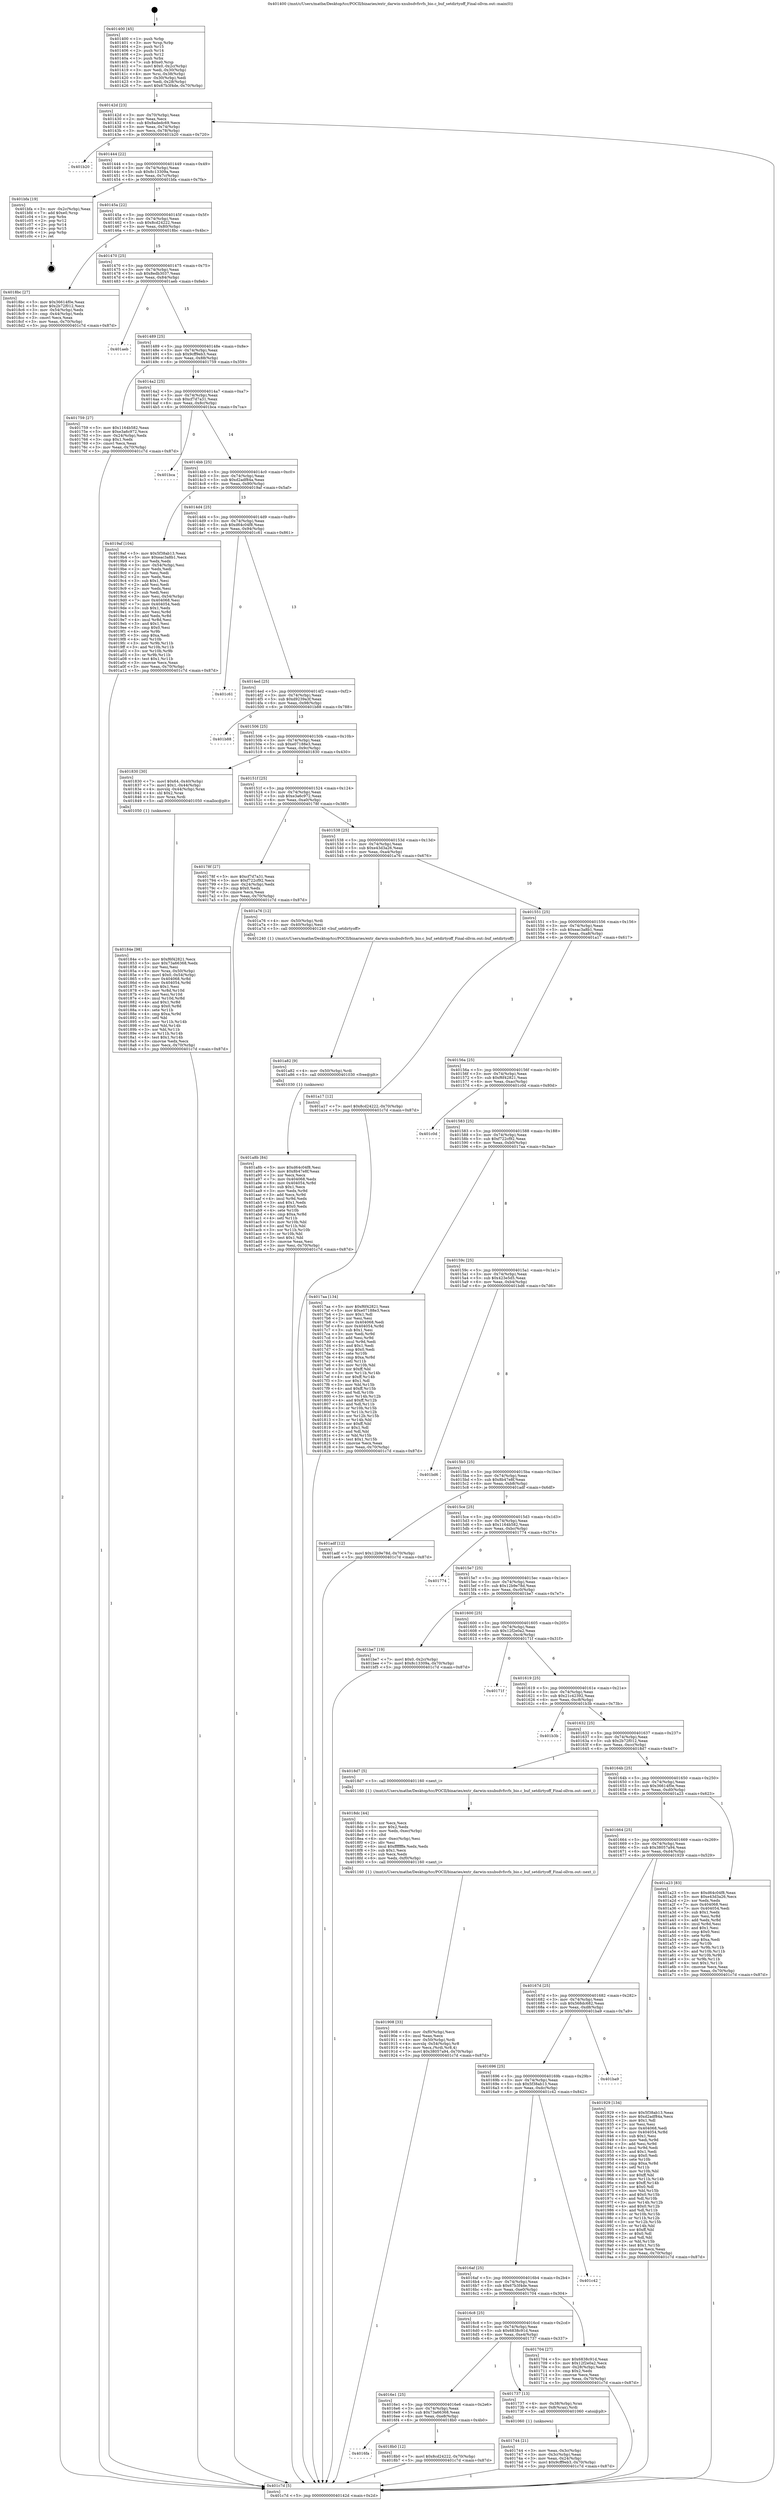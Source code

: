 digraph "0x401400" {
  label = "0x401400 (/mnt/c/Users/mathe/Desktop/tcc/POCII/binaries/extr_darwin-xnubsdvfsvfs_bio.c_buf_setdirtyoff_Final-ollvm.out::main(0))"
  labelloc = "t"
  node[shape=record]

  Entry [label="",width=0.3,height=0.3,shape=circle,fillcolor=black,style=filled]
  "0x40142d" [label="{
     0x40142d [23]\l
     | [instrs]\l
     &nbsp;&nbsp;0x40142d \<+3\>: mov -0x70(%rbp),%eax\l
     &nbsp;&nbsp;0x401430 \<+2\>: mov %eax,%ecx\l
     &nbsp;&nbsp;0x401432 \<+6\>: sub $0x8adedc69,%ecx\l
     &nbsp;&nbsp;0x401438 \<+3\>: mov %eax,-0x74(%rbp)\l
     &nbsp;&nbsp;0x40143b \<+3\>: mov %ecx,-0x78(%rbp)\l
     &nbsp;&nbsp;0x40143e \<+6\>: je 0000000000401b20 \<main+0x720\>\l
  }"]
  "0x401b20" [label="{
     0x401b20\l
  }", style=dashed]
  "0x401444" [label="{
     0x401444 [22]\l
     | [instrs]\l
     &nbsp;&nbsp;0x401444 \<+5\>: jmp 0000000000401449 \<main+0x49\>\l
     &nbsp;&nbsp;0x401449 \<+3\>: mov -0x74(%rbp),%eax\l
     &nbsp;&nbsp;0x40144c \<+5\>: sub $0x8c13309a,%eax\l
     &nbsp;&nbsp;0x401451 \<+3\>: mov %eax,-0x7c(%rbp)\l
     &nbsp;&nbsp;0x401454 \<+6\>: je 0000000000401bfa \<main+0x7fa\>\l
  }"]
  Exit [label="",width=0.3,height=0.3,shape=circle,fillcolor=black,style=filled,peripheries=2]
  "0x401bfa" [label="{
     0x401bfa [19]\l
     | [instrs]\l
     &nbsp;&nbsp;0x401bfa \<+3\>: mov -0x2c(%rbp),%eax\l
     &nbsp;&nbsp;0x401bfd \<+7\>: add $0xe0,%rsp\l
     &nbsp;&nbsp;0x401c04 \<+1\>: pop %rbx\l
     &nbsp;&nbsp;0x401c05 \<+2\>: pop %r12\l
     &nbsp;&nbsp;0x401c07 \<+2\>: pop %r14\l
     &nbsp;&nbsp;0x401c09 \<+2\>: pop %r15\l
     &nbsp;&nbsp;0x401c0b \<+1\>: pop %rbp\l
     &nbsp;&nbsp;0x401c0c \<+1\>: ret\l
  }"]
  "0x40145a" [label="{
     0x40145a [22]\l
     | [instrs]\l
     &nbsp;&nbsp;0x40145a \<+5\>: jmp 000000000040145f \<main+0x5f\>\l
     &nbsp;&nbsp;0x40145f \<+3\>: mov -0x74(%rbp),%eax\l
     &nbsp;&nbsp;0x401462 \<+5\>: sub $0x8cd24222,%eax\l
     &nbsp;&nbsp;0x401467 \<+3\>: mov %eax,-0x80(%rbp)\l
     &nbsp;&nbsp;0x40146a \<+6\>: je 00000000004018bc \<main+0x4bc\>\l
  }"]
  "0x401a8b" [label="{
     0x401a8b [84]\l
     | [instrs]\l
     &nbsp;&nbsp;0x401a8b \<+5\>: mov $0xd64c04f8,%esi\l
     &nbsp;&nbsp;0x401a90 \<+5\>: mov $0x8b47e8f,%eax\l
     &nbsp;&nbsp;0x401a95 \<+2\>: xor %ecx,%ecx\l
     &nbsp;&nbsp;0x401a97 \<+7\>: mov 0x404068,%edx\l
     &nbsp;&nbsp;0x401a9e \<+8\>: mov 0x404054,%r8d\l
     &nbsp;&nbsp;0x401aa6 \<+3\>: sub $0x1,%ecx\l
     &nbsp;&nbsp;0x401aa9 \<+3\>: mov %edx,%r9d\l
     &nbsp;&nbsp;0x401aac \<+3\>: add %ecx,%r9d\l
     &nbsp;&nbsp;0x401aaf \<+4\>: imul %r9d,%edx\l
     &nbsp;&nbsp;0x401ab3 \<+3\>: and $0x1,%edx\l
     &nbsp;&nbsp;0x401ab6 \<+3\>: cmp $0x0,%edx\l
     &nbsp;&nbsp;0x401ab9 \<+4\>: sete %r10b\l
     &nbsp;&nbsp;0x401abd \<+4\>: cmp $0xa,%r8d\l
     &nbsp;&nbsp;0x401ac1 \<+4\>: setl %r11b\l
     &nbsp;&nbsp;0x401ac5 \<+3\>: mov %r10b,%bl\l
     &nbsp;&nbsp;0x401ac8 \<+3\>: and %r11b,%bl\l
     &nbsp;&nbsp;0x401acb \<+3\>: xor %r11b,%r10b\l
     &nbsp;&nbsp;0x401ace \<+3\>: or %r10b,%bl\l
     &nbsp;&nbsp;0x401ad1 \<+3\>: test $0x1,%bl\l
     &nbsp;&nbsp;0x401ad4 \<+3\>: cmovne %eax,%esi\l
     &nbsp;&nbsp;0x401ad7 \<+3\>: mov %esi,-0x70(%rbp)\l
     &nbsp;&nbsp;0x401ada \<+5\>: jmp 0000000000401c7d \<main+0x87d\>\l
  }"]
  "0x4018bc" [label="{
     0x4018bc [27]\l
     | [instrs]\l
     &nbsp;&nbsp;0x4018bc \<+5\>: mov $0x36614f0e,%eax\l
     &nbsp;&nbsp;0x4018c1 \<+5\>: mov $0x2b72f012,%ecx\l
     &nbsp;&nbsp;0x4018c6 \<+3\>: mov -0x54(%rbp),%edx\l
     &nbsp;&nbsp;0x4018c9 \<+3\>: cmp -0x44(%rbp),%edx\l
     &nbsp;&nbsp;0x4018cc \<+3\>: cmovl %ecx,%eax\l
     &nbsp;&nbsp;0x4018cf \<+3\>: mov %eax,-0x70(%rbp)\l
     &nbsp;&nbsp;0x4018d2 \<+5\>: jmp 0000000000401c7d \<main+0x87d\>\l
  }"]
  "0x401470" [label="{
     0x401470 [25]\l
     | [instrs]\l
     &nbsp;&nbsp;0x401470 \<+5\>: jmp 0000000000401475 \<main+0x75\>\l
     &nbsp;&nbsp;0x401475 \<+3\>: mov -0x74(%rbp),%eax\l
     &nbsp;&nbsp;0x401478 \<+5\>: sub $0x8edb3037,%eax\l
     &nbsp;&nbsp;0x40147d \<+6\>: mov %eax,-0x84(%rbp)\l
     &nbsp;&nbsp;0x401483 \<+6\>: je 0000000000401aeb \<main+0x6eb\>\l
  }"]
  "0x401a82" [label="{
     0x401a82 [9]\l
     | [instrs]\l
     &nbsp;&nbsp;0x401a82 \<+4\>: mov -0x50(%rbp),%rdi\l
     &nbsp;&nbsp;0x401a86 \<+5\>: call 0000000000401030 \<free@plt\>\l
     | [calls]\l
     &nbsp;&nbsp;0x401030 \{1\} (unknown)\l
  }"]
  "0x401aeb" [label="{
     0x401aeb\l
  }", style=dashed]
  "0x401489" [label="{
     0x401489 [25]\l
     | [instrs]\l
     &nbsp;&nbsp;0x401489 \<+5\>: jmp 000000000040148e \<main+0x8e\>\l
     &nbsp;&nbsp;0x40148e \<+3\>: mov -0x74(%rbp),%eax\l
     &nbsp;&nbsp;0x401491 \<+5\>: sub $0x9cff9eb3,%eax\l
     &nbsp;&nbsp;0x401496 \<+6\>: mov %eax,-0x88(%rbp)\l
     &nbsp;&nbsp;0x40149c \<+6\>: je 0000000000401759 \<main+0x359\>\l
  }"]
  "0x401908" [label="{
     0x401908 [33]\l
     | [instrs]\l
     &nbsp;&nbsp;0x401908 \<+6\>: mov -0xf0(%rbp),%ecx\l
     &nbsp;&nbsp;0x40190e \<+3\>: imul %eax,%ecx\l
     &nbsp;&nbsp;0x401911 \<+4\>: mov -0x50(%rbp),%rdi\l
     &nbsp;&nbsp;0x401915 \<+4\>: movslq -0x54(%rbp),%r8\l
     &nbsp;&nbsp;0x401919 \<+4\>: mov %ecx,(%rdi,%r8,4)\l
     &nbsp;&nbsp;0x40191d \<+7\>: movl $0x38057a94,-0x70(%rbp)\l
     &nbsp;&nbsp;0x401924 \<+5\>: jmp 0000000000401c7d \<main+0x87d\>\l
  }"]
  "0x401759" [label="{
     0x401759 [27]\l
     | [instrs]\l
     &nbsp;&nbsp;0x401759 \<+5\>: mov $0x1164b582,%eax\l
     &nbsp;&nbsp;0x40175e \<+5\>: mov $0xe3a6c972,%ecx\l
     &nbsp;&nbsp;0x401763 \<+3\>: mov -0x24(%rbp),%edx\l
     &nbsp;&nbsp;0x401766 \<+3\>: cmp $0x1,%edx\l
     &nbsp;&nbsp;0x401769 \<+3\>: cmovl %ecx,%eax\l
     &nbsp;&nbsp;0x40176c \<+3\>: mov %eax,-0x70(%rbp)\l
     &nbsp;&nbsp;0x40176f \<+5\>: jmp 0000000000401c7d \<main+0x87d\>\l
  }"]
  "0x4014a2" [label="{
     0x4014a2 [25]\l
     | [instrs]\l
     &nbsp;&nbsp;0x4014a2 \<+5\>: jmp 00000000004014a7 \<main+0xa7\>\l
     &nbsp;&nbsp;0x4014a7 \<+3\>: mov -0x74(%rbp),%eax\l
     &nbsp;&nbsp;0x4014aa \<+5\>: sub $0xcf7d7a31,%eax\l
     &nbsp;&nbsp;0x4014af \<+6\>: mov %eax,-0x8c(%rbp)\l
     &nbsp;&nbsp;0x4014b5 \<+6\>: je 0000000000401bca \<main+0x7ca\>\l
  }"]
  "0x4018dc" [label="{
     0x4018dc [44]\l
     | [instrs]\l
     &nbsp;&nbsp;0x4018dc \<+2\>: xor %ecx,%ecx\l
     &nbsp;&nbsp;0x4018de \<+5\>: mov $0x2,%edx\l
     &nbsp;&nbsp;0x4018e3 \<+6\>: mov %edx,-0xec(%rbp)\l
     &nbsp;&nbsp;0x4018e9 \<+1\>: cltd\l
     &nbsp;&nbsp;0x4018ea \<+6\>: mov -0xec(%rbp),%esi\l
     &nbsp;&nbsp;0x4018f0 \<+2\>: idiv %esi\l
     &nbsp;&nbsp;0x4018f2 \<+6\>: imul $0xfffffffe,%edx,%edx\l
     &nbsp;&nbsp;0x4018f8 \<+3\>: sub $0x1,%ecx\l
     &nbsp;&nbsp;0x4018fb \<+2\>: sub %ecx,%edx\l
     &nbsp;&nbsp;0x4018fd \<+6\>: mov %edx,-0xf0(%rbp)\l
     &nbsp;&nbsp;0x401903 \<+5\>: call 0000000000401160 \<next_i\>\l
     | [calls]\l
     &nbsp;&nbsp;0x401160 \{1\} (/mnt/c/Users/mathe/Desktop/tcc/POCII/binaries/extr_darwin-xnubsdvfsvfs_bio.c_buf_setdirtyoff_Final-ollvm.out::next_i)\l
  }"]
  "0x401bca" [label="{
     0x401bca\l
  }", style=dashed]
  "0x4014bb" [label="{
     0x4014bb [25]\l
     | [instrs]\l
     &nbsp;&nbsp;0x4014bb \<+5\>: jmp 00000000004014c0 \<main+0xc0\>\l
     &nbsp;&nbsp;0x4014c0 \<+3\>: mov -0x74(%rbp),%eax\l
     &nbsp;&nbsp;0x4014c3 \<+5\>: sub $0xd2adf84a,%eax\l
     &nbsp;&nbsp;0x4014c8 \<+6\>: mov %eax,-0x90(%rbp)\l
     &nbsp;&nbsp;0x4014ce \<+6\>: je 00000000004019af \<main+0x5af\>\l
  }"]
  "0x4016fa" [label="{
     0x4016fa\l
  }", style=dashed]
  "0x4019af" [label="{
     0x4019af [104]\l
     | [instrs]\l
     &nbsp;&nbsp;0x4019af \<+5\>: mov $0x5f38ab13,%eax\l
     &nbsp;&nbsp;0x4019b4 \<+5\>: mov $0xeac3a8b1,%ecx\l
     &nbsp;&nbsp;0x4019b9 \<+2\>: xor %edx,%edx\l
     &nbsp;&nbsp;0x4019bb \<+3\>: mov -0x54(%rbp),%esi\l
     &nbsp;&nbsp;0x4019be \<+2\>: mov %edx,%edi\l
     &nbsp;&nbsp;0x4019c0 \<+2\>: sub %esi,%edi\l
     &nbsp;&nbsp;0x4019c2 \<+2\>: mov %edx,%esi\l
     &nbsp;&nbsp;0x4019c4 \<+3\>: sub $0x1,%esi\l
     &nbsp;&nbsp;0x4019c7 \<+2\>: add %esi,%edi\l
     &nbsp;&nbsp;0x4019c9 \<+2\>: mov %edx,%esi\l
     &nbsp;&nbsp;0x4019cb \<+2\>: sub %edi,%esi\l
     &nbsp;&nbsp;0x4019cd \<+3\>: mov %esi,-0x54(%rbp)\l
     &nbsp;&nbsp;0x4019d0 \<+7\>: mov 0x404068,%esi\l
     &nbsp;&nbsp;0x4019d7 \<+7\>: mov 0x404054,%edi\l
     &nbsp;&nbsp;0x4019de \<+3\>: sub $0x1,%edx\l
     &nbsp;&nbsp;0x4019e1 \<+3\>: mov %esi,%r8d\l
     &nbsp;&nbsp;0x4019e4 \<+3\>: add %edx,%r8d\l
     &nbsp;&nbsp;0x4019e7 \<+4\>: imul %r8d,%esi\l
     &nbsp;&nbsp;0x4019eb \<+3\>: and $0x1,%esi\l
     &nbsp;&nbsp;0x4019ee \<+3\>: cmp $0x0,%esi\l
     &nbsp;&nbsp;0x4019f1 \<+4\>: sete %r9b\l
     &nbsp;&nbsp;0x4019f5 \<+3\>: cmp $0xa,%edi\l
     &nbsp;&nbsp;0x4019f8 \<+4\>: setl %r10b\l
     &nbsp;&nbsp;0x4019fc \<+3\>: mov %r9b,%r11b\l
     &nbsp;&nbsp;0x4019ff \<+3\>: and %r10b,%r11b\l
     &nbsp;&nbsp;0x401a02 \<+3\>: xor %r10b,%r9b\l
     &nbsp;&nbsp;0x401a05 \<+3\>: or %r9b,%r11b\l
     &nbsp;&nbsp;0x401a08 \<+4\>: test $0x1,%r11b\l
     &nbsp;&nbsp;0x401a0c \<+3\>: cmovne %ecx,%eax\l
     &nbsp;&nbsp;0x401a0f \<+3\>: mov %eax,-0x70(%rbp)\l
     &nbsp;&nbsp;0x401a12 \<+5\>: jmp 0000000000401c7d \<main+0x87d\>\l
  }"]
  "0x4014d4" [label="{
     0x4014d4 [25]\l
     | [instrs]\l
     &nbsp;&nbsp;0x4014d4 \<+5\>: jmp 00000000004014d9 \<main+0xd9\>\l
     &nbsp;&nbsp;0x4014d9 \<+3\>: mov -0x74(%rbp),%eax\l
     &nbsp;&nbsp;0x4014dc \<+5\>: sub $0xd64c04f8,%eax\l
     &nbsp;&nbsp;0x4014e1 \<+6\>: mov %eax,-0x94(%rbp)\l
     &nbsp;&nbsp;0x4014e7 \<+6\>: je 0000000000401c61 \<main+0x861\>\l
  }"]
  "0x4018b0" [label="{
     0x4018b0 [12]\l
     | [instrs]\l
     &nbsp;&nbsp;0x4018b0 \<+7\>: movl $0x8cd24222,-0x70(%rbp)\l
     &nbsp;&nbsp;0x4018b7 \<+5\>: jmp 0000000000401c7d \<main+0x87d\>\l
  }"]
  "0x401c61" [label="{
     0x401c61\l
  }", style=dashed]
  "0x4014ed" [label="{
     0x4014ed [25]\l
     | [instrs]\l
     &nbsp;&nbsp;0x4014ed \<+5\>: jmp 00000000004014f2 \<main+0xf2\>\l
     &nbsp;&nbsp;0x4014f2 \<+3\>: mov -0x74(%rbp),%eax\l
     &nbsp;&nbsp;0x4014f5 \<+5\>: sub $0xd9239a3f,%eax\l
     &nbsp;&nbsp;0x4014fa \<+6\>: mov %eax,-0x98(%rbp)\l
     &nbsp;&nbsp;0x401500 \<+6\>: je 0000000000401b88 \<main+0x788\>\l
  }"]
  "0x40184e" [label="{
     0x40184e [98]\l
     | [instrs]\l
     &nbsp;&nbsp;0x40184e \<+5\>: mov $0xf6f42821,%ecx\l
     &nbsp;&nbsp;0x401853 \<+5\>: mov $0x73a66368,%edx\l
     &nbsp;&nbsp;0x401858 \<+2\>: xor %esi,%esi\l
     &nbsp;&nbsp;0x40185a \<+4\>: mov %rax,-0x50(%rbp)\l
     &nbsp;&nbsp;0x40185e \<+7\>: movl $0x0,-0x54(%rbp)\l
     &nbsp;&nbsp;0x401865 \<+8\>: mov 0x404068,%r8d\l
     &nbsp;&nbsp;0x40186d \<+8\>: mov 0x404054,%r9d\l
     &nbsp;&nbsp;0x401875 \<+3\>: sub $0x1,%esi\l
     &nbsp;&nbsp;0x401878 \<+3\>: mov %r8d,%r10d\l
     &nbsp;&nbsp;0x40187b \<+3\>: add %esi,%r10d\l
     &nbsp;&nbsp;0x40187e \<+4\>: imul %r10d,%r8d\l
     &nbsp;&nbsp;0x401882 \<+4\>: and $0x1,%r8d\l
     &nbsp;&nbsp;0x401886 \<+4\>: cmp $0x0,%r8d\l
     &nbsp;&nbsp;0x40188a \<+4\>: sete %r11b\l
     &nbsp;&nbsp;0x40188e \<+4\>: cmp $0xa,%r9d\l
     &nbsp;&nbsp;0x401892 \<+3\>: setl %bl\l
     &nbsp;&nbsp;0x401895 \<+3\>: mov %r11b,%r14b\l
     &nbsp;&nbsp;0x401898 \<+3\>: and %bl,%r14b\l
     &nbsp;&nbsp;0x40189b \<+3\>: xor %bl,%r11b\l
     &nbsp;&nbsp;0x40189e \<+3\>: or %r11b,%r14b\l
     &nbsp;&nbsp;0x4018a1 \<+4\>: test $0x1,%r14b\l
     &nbsp;&nbsp;0x4018a5 \<+3\>: cmovne %edx,%ecx\l
     &nbsp;&nbsp;0x4018a8 \<+3\>: mov %ecx,-0x70(%rbp)\l
     &nbsp;&nbsp;0x4018ab \<+5\>: jmp 0000000000401c7d \<main+0x87d\>\l
  }"]
  "0x401b88" [label="{
     0x401b88\l
  }", style=dashed]
  "0x401506" [label="{
     0x401506 [25]\l
     | [instrs]\l
     &nbsp;&nbsp;0x401506 \<+5\>: jmp 000000000040150b \<main+0x10b\>\l
     &nbsp;&nbsp;0x40150b \<+3\>: mov -0x74(%rbp),%eax\l
     &nbsp;&nbsp;0x40150e \<+5\>: sub $0xe07188e3,%eax\l
     &nbsp;&nbsp;0x401513 \<+6\>: mov %eax,-0x9c(%rbp)\l
     &nbsp;&nbsp;0x401519 \<+6\>: je 0000000000401830 \<main+0x430\>\l
  }"]
  "0x401744" [label="{
     0x401744 [21]\l
     | [instrs]\l
     &nbsp;&nbsp;0x401744 \<+3\>: mov %eax,-0x3c(%rbp)\l
     &nbsp;&nbsp;0x401747 \<+3\>: mov -0x3c(%rbp),%eax\l
     &nbsp;&nbsp;0x40174a \<+3\>: mov %eax,-0x24(%rbp)\l
     &nbsp;&nbsp;0x40174d \<+7\>: movl $0x9cff9eb3,-0x70(%rbp)\l
     &nbsp;&nbsp;0x401754 \<+5\>: jmp 0000000000401c7d \<main+0x87d\>\l
  }"]
  "0x401830" [label="{
     0x401830 [30]\l
     | [instrs]\l
     &nbsp;&nbsp;0x401830 \<+7\>: movl $0x64,-0x40(%rbp)\l
     &nbsp;&nbsp;0x401837 \<+7\>: movl $0x1,-0x44(%rbp)\l
     &nbsp;&nbsp;0x40183e \<+4\>: movslq -0x44(%rbp),%rax\l
     &nbsp;&nbsp;0x401842 \<+4\>: shl $0x2,%rax\l
     &nbsp;&nbsp;0x401846 \<+3\>: mov %rax,%rdi\l
     &nbsp;&nbsp;0x401849 \<+5\>: call 0000000000401050 \<malloc@plt\>\l
     | [calls]\l
     &nbsp;&nbsp;0x401050 \{1\} (unknown)\l
  }"]
  "0x40151f" [label="{
     0x40151f [25]\l
     | [instrs]\l
     &nbsp;&nbsp;0x40151f \<+5\>: jmp 0000000000401524 \<main+0x124\>\l
     &nbsp;&nbsp;0x401524 \<+3\>: mov -0x74(%rbp),%eax\l
     &nbsp;&nbsp;0x401527 \<+5\>: sub $0xe3a6c972,%eax\l
     &nbsp;&nbsp;0x40152c \<+6\>: mov %eax,-0xa0(%rbp)\l
     &nbsp;&nbsp;0x401532 \<+6\>: je 000000000040178f \<main+0x38f\>\l
  }"]
  "0x4016e1" [label="{
     0x4016e1 [25]\l
     | [instrs]\l
     &nbsp;&nbsp;0x4016e1 \<+5\>: jmp 00000000004016e6 \<main+0x2e6\>\l
     &nbsp;&nbsp;0x4016e6 \<+3\>: mov -0x74(%rbp),%eax\l
     &nbsp;&nbsp;0x4016e9 \<+5\>: sub $0x73a66368,%eax\l
     &nbsp;&nbsp;0x4016ee \<+6\>: mov %eax,-0xe8(%rbp)\l
     &nbsp;&nbsp;0x4016f4 \<+6\>: je 00000000004018b0 \<main+0x4b0\>\l
  }"]
  "0x40178f" [label="{
     0x40178f [27]\l
     | [instrs]\l
     &nbsp;&nbsp;0x40178f \<+5\>: mov $0xcf7d7a31,%eax\l
     &nbsp;&nbsp;0x401794 \<+5\>: mov $0xf722cf92,%ecx\l
     &nbsp;&nbsp;0x401799 \<+3\>: mov -0x24(%rbp),%edx\l
     &nbsp;&nbsp;0x40179c \<+3\>: cmp $0x0,%edx\l
     &nbsp;&nbsp;0x40179f \<+3\>: cmove %ecx,%eax\l
     &nbsp;&nbsp;0x4017a2 \<+3\>: mov %eax,-0x70(%rbp)\l
     &nbsp;&nbsp;0x4017a5 \<+5\>: jmp 0000000000401c7d \<main+0x87d\>\l
  }"]
  "0x401538" [label="{
     0x401538 [25]\l
     | [instrs]\l
     &nbsp;&nbsp;0x401538 \<+5\>: jmp 000000000040153d \<main+0x13d\>\l
     &nbsp;&nbsp;0x40153d \<+3\>: mov -0x74(%rbp),%eax\l
     &nbsp;&nbsp;0x401540 \<+5\>: sub $0xe43d3a26,%eax\l
     &nbsp;&nbsp;0x401545 \<+6\>: mov %eax,-0xa4(%rbp)\l
     &nbsp;&nbsp;0x40154b \<+6\>: je 0000000000401a76 \<main+0x676\>\l
  }"]
  "0x401737" [label="{
     0x401737 [13]\l
     | [instrs]\l
     &nbsp;&nbsp;0x401737 \<+4\>: mov -0x38(%rbp),%rax\l
     &nbsp;&nbsp;0x40173b \<+4\>: mov 0x8(%rax),%rdi\l
     &nbsp;&nbsp;0x40173f \<+5\>: call 0000000000401060 \<atoi@plt\>\l
     | [calls]\l
     &nbsp;&nbsp;0x401060 \{1\} (unknown)\l
  }"]
  "0x401a76" [label="{
     0x401a76 [12]\l
     | [instrs]\l
     &nbsp;&nbsp;0x401a76 \<+4\>: mov -0x50(%rbp),%rdi\l
     &nbsp;&nbsp;0x401a7a \<+3\>: mov -0x40(%rbp),%esi\l
     &nbsp;&nbsp;0x401a7d \<+5\>: call 0000000000401240 \<buf_setdirtyoff\>\l
     | [calls]\l
     &nbsp;&nbsp;0x401240 \{1\} (/mnt/c/Users/mathe/Desktop/tcc/POCII/binaries/extr_darwin-xnubsdvfsvfs_bio.c_buf_setdirtyoff_Final-ollvm.out::buf_setdirtyoff)\l
  }"]
  "0x401551" [label="{
     0x401551 [25]\l
     | [instrs]\l
     &nbsp;&nbsp;0x401551 \<+5\>: jmp 0000000000401556 \<main+0x156\>\l
     &nbsp;&nbsp;0x401556 \<+3\>: mov -0x74(%rbp),%eax\l
     &nbsp;&nbsp;0x401559 \<+5\>: sub $0xeac3a8b1,%eax\l
     &nbsp;&nbsp;0x40155e \<+6\>: mov %eax,-0xa8(%rbp)\l
     &nbsp;&nbsp;0x401564 \<+6\>: je 0000000000401a17 \<main+0x617\>\l
  }"]
  "0x401400" [label="{
     0x401400 [45]\l
     | [instrs]\l
     &nbsp;&nbsp;0x401400 \<+1\>: push %rbp\l
     &nbsp;&nbsp;0x401401 \<+3\>: mov %rsp,%rbp\l
     &nbsp;&nbsp;0x401404 \<+2\>: push %r15\l
     &nbsp;&nbsp;0x401406 \<+2\>: push %r14\l
     &nbsp;&nbsp;0x401408 \<+2\>: push %r12\l
     &nbsp;&nbsp;0x40140a \<+1\>: push %rbx\l
     &nbsp;&nbsp;0x40140b \<+7\>: sub $0xe0,%rsp\l
     &nbsp;&nbsp;0x401412 \<+7\>: movl $0x0,-0x2c(%rbp)\l
     &nbsp;&nbsp;0x401419 \<+3\>: mov %edi,-0x30(%rbp)\l
     &nbsp;&nbsp;0x40141c \<+4\>: mov %rsi,-0x38(%rbp)\l
     &nbsp;&nbsp;0x401420 \<+3\>: mov -0x30(%rbp),%edi\l
     &nbsp;&nbsp;0x401423 \<+3\>: mov %edi,-0x28(%rbp)\l
     &nbsp;&nbsp;0x401426 \<+7\>: movl $0x67b3f4de,-0x70(%rbp)\l
  }"]
  "0x401a17" [label="{
     0x401a17 [12]\l
     | [instrs]\l
     &nbsp;&nbsp;0x401a17 \<+7\>: movl $0x8cd24222,-0x70(%rbp)\l
     &nbsp;&nbsp;0x401a1e \<+5\>: jmp 0000000000401c7d \<main+0x87d\>\l
  }"]
  "0x40156a" [label="{
     0x40156a [25]\l
     | [instrs]\l
     &nbsp;&nbsp;0x40156a \<+5\>: jmp 000000000040156f \<main+0x16f\>\l
     &nbsp;&nbsp;0x40156f \<+3\>: mov -0x74(%rbp),%eax\l
     &nbsp;&nbsp;0x401572 \<+5\>: sub $0xf6f42821,%eax\l
     &nbsp;&nbsp;0x401577 \<+6\>: mov %eax,-0xac(%rbp)\l
     &nbsp;&nbsp;0x40157d \<+6\>: je 0000000000401c0d \<main+0x80d\>\l
  }"]
  "0x401c7d" [label="{
     0x401c7d [5]\l
     | [instrs]\l
     &nbsp;&nbsp;0x401c7d \<+5\>: jmp 000000000040142d \<main+0x2d\>\l
  }"]
  "0x401c0d" [label="{
     0x401c0d\l
  }", style=dashed]
  "0x401583" [label="{
     0x401583 [25]\l
     | [instrs]\l
     &nbsp;&nbsp;0x401583 \<+5\>: jmp 0000000000401588 \<main+0x188\>\l
     &nbsp;&nbsp;0x401588 \<+3\>: mov -0x74(%rbp),%eax\l
     &nbsp;&nbsp;0x40158b \<+5\>: sub $0xf722cf92,%eax\l
     &nbsp;&nbsp;0x401590 \<+6\>: mov %eax,-0xb0(%rbp)\l
     &nbsp;&nbsp;0x401596 \<+6\>: je 00000000004017aa \<main+0x3aa\>\l
  }"]
  "0x4016c8" [label="{
     0x4016c8 [25]\l
     | [instrs]\l
     &nbsp;&nbsp;0x4016c8 \<+5\>: jmp 00000000004016cd \<main+0x2cd\>\l
     &nbsp;&nbsp;0x4016cd \<+3\>: mov -0x74(%rbp),%eax\l
     &nbsp;&nbsp;0x4016d0 \<+5\>: sub $0x6838c91d,%eax\l
     &nbsp;&nbsp;0x4016d5 \<+6\>: mov %eax,-0xe4(%rbp)\l
     &nbsp;&nbsp;0x4016db \<+6\>: je 0000000000401737 \<main+0x337\>\l
  }"]
  "0x4017aa" [label="{
     0x4017aa [134]\l
     | [instrs]\l
     &nbsp;&nbsp;0x4017aa \<+5\>: mov $0xf6f42821,%eax\l
     &nbsp;&nbsp;0x4017af \<+5\>: mov $0xe07188e3,%ecx\l
     &nbsp;&nbsp;0x4017b4 \<+2\>: mov $0x1,%dl\l
     &nbsp;&nbsp;0x4017b6 \<+2\>: xor %esi,%esi\l
     &nbsp;&nbsp;0x4017b8 \<+7\>: mov 0x404068,%edi\l
     &nbsp;&nbsp;0x4017bf \<+8\>: mov 0x404054,%r8d\l
     &nbsp;&nbsp;0x4017c7 \<+3\>: sub $0x1,%esi\l
     &nbsp;&nbsp;0x4017ca \<+3\>: mov %edi,%r9d\l
     &nbsp;&nbsp;0x4017cd \<+3\>: add %esi,%r9d\l
     &nbsp;&nbsp;0x4017d0 \<+4\>: imul %r9d,%edi\l
     &nbsp;&nbsp;0x4017d4 \<+3\>: and $0x1,%edi\l
     &nbsp;&nbsp;0x4017d7 \<+3\>: cmp $0x0,%edi\l
     &nbsp;&nbsp;0x4017da \<+4\>: sete %r10b\l
     &nbsp;&nbsp;0x4017de \<+4\>: cmp $0xa,%r8d\l
     &nbsp;&nbsp;0x4017e2 \<+4\>: setl %r11b\l
     &nbsp;&nbsp;0x4017e6 \<+3\>: mov %r10b,%bl\l
     &nbsp;&nbsp;0x4017e9 \<+3\>: xor $0xff,%bl\l
     &nbsp;&nbsp;0x4017ec \<+3\>: mov %r11b,%r14b\l
     &nbsp;&nbsp;0x4017ef \<+4\>: xor $0xff,%r14b\l
     &nbsp;&nbsp;0x4017f3 \<+3\>: xor $0x1,%dl\l
     &nbsp;&nbsp;0x4017f6 \<+3\>: mov %bl,%r15b\l
     &nbsp;&nbsp;0x4017f9 \<+4\>: and $0xff,%r15b\l
     &nbsp;&nbsp;0x4017fd \<+3\>: and %dl,%r10b\l
     &nbsp;&nbsp;0x401800 \<+3\>: mov %r14b,%r12b\l
     &nbsp;&nbsp;0x401803 \<+4\>: and $0xff,%r12b\l
     &nbsp;&nbsp;0x401807 \<+3\>: and %dl,%r11b\l
     &nbsp;&nbsp;0x40180a \<+3\>: or %r10b,%r15b\l
     &nbsp;&nbsp;0x40180d \<+3\>: or %r11b,%r12b\l
     &nbsp;&nbsp;0x401810 \<+3\>: xor %r12b,%r15b\l
     &nbsp;&nbsp;0x401813 \<+3\>: or %r14b,%bl\l
     &nbsp;&nbsp;0x401816 \<+3\>: xor $0xff,%bl\l
     &nbsp;&nbsp;0x401819 \<+3\>: or $0x1,%dl\l
     &nbsp;&nbsp;0x40181c \<+2\>: and %dl,%bl\l
     &nbsp;&nbsp;0x40181e \<+3\>: or %bl,%r15b\l
     &nbsp;&nbsp;0x401821 \<+4\>: test $0x1,%r15b\l
     &nbsp;&nbsp;0x401825 \<+3\>: cmovne %ecx,%eax\l
     &nbsp;&nbsp;0x401828 \<+3\>: mov %eax,-0x70(%rbp)\l
     &nbsp;&nbsp;0x40182b \<+5\>: jmp 0000000000401c7d \<main+0x87d\>\l
  }"]
  "0x40159c" [label="{
     0x40159c [25]\l
     | [instrs]\l
     &nbsp;&nbsp;0x40159c \<+5\>: jmp 00000000004015a1 \<main+0x1a1\>\l
     &nbsp;&nbsp;0x4015a1 \<+3\>: mov -0x74(%rbp),%eax\l
     &nbsp;&nbsp;0x4015a4 \<+5\>: sub $0x423e5d5,%eax\l
     &nbsp;&nbsp;0x4015a9 \<+6\>: mov %eax,-0xb4(%rbp)\l
     &nbsp;&nbsp;0x4015af \<+6\>: je 0000000000401bd6 \<main+0x7d6\>\l
  }"]
  "0x401704" [label="{
     0x401704 [27]\l
     | [instrs]\l
     &nbsp;&nbsp;0x401704 \<+5\>: mov $0x6838c91d,%eax\l
     &nbsp;&nbsp;0x401709 \<+5\>: mov $0x12f2e0a2,%ecx\l
     &nbsp;&nbsp;0x40170e \<+3\>: mov -0x28(%rbp),%edx\l
     &nbsp;&nbsp;0x401711 \<+3\>: cmp $0x2,%edx\l
     &nbsp;&nbsp;0x401714 \<+3\>: cmovne %ecx,%eax\l
     &nbsp;&nbsp;0x401717 \<+3\>: mov %eax,-0x70(%rbp)\l
     &nbsp;&nbsp;0x40171a \<+5\>: jmp 0000000000401c7d \<main+0x87d\>\l
  }"]
  "0x401bd6" [label="{
     0x401bd6\l
  }", style=dashed]
  "0x4015b5" [label="{
     0x4015b5 [25]\l
     | [instrs]\l
     &nbsp;&nbsp;0x4015b5 \<+5\>: jmp 00000000004015ba \<main+0x1ba\>\l
     &nbsp;&nbsp;0x4015ba \<+3\>: mov -0x74(%rbp),%eax\l
     &nbsp;&nbsp;0x4015bd \<+5\>: sub $0x8b47e8f,%eax\l
     &nbsp;&nbsp;0x4015c2 \<+6\>: mov %eax,-0xb8(%rbp)\l
     &nbsp;&nbsp;0x4015c8 \<+6\>: je 0000000000401adf \<main+0x6df\>\l
  }"]
  "0x4016af" [label="{
     0x4016af [25]\l
     | [instrs]\l
     &nbsp;&nbsp;0x4016af \<+5\>: jmp 00000000004016b4 \<main+0x2b4\>\l
     &nbsp;&nbsp;0x4016b4 \<+3\>: mov -0x74(%rbp),%eax\l
     &nbsp;&nbsp;0x4016b7 \<+5\>: sub $0x67b3f4de,%eax\l
     &nbsp;&nbsp;0x4016bc \<+6\>: mov %eax,-0xe0(%rbp)\l
     &nbsp;&nbsp;0x4016c2 \<+6\>: je 0000000000401704 \<main+0x304\>\l
  }"]
  "0x401adf" [label="{
     0x401adf [12]\l
     | [instrs]\l
     &nbsp;&nbsp;0x401adf \<+7\>: movl $0x12b9e78d,-0x70(%rbp)\l
     &nbsp;&nbsp;0x401ae6 \<+5\>: jmp 0000000000401c7d \<main+0x87d\>\l
  }"]
  "0x4015ce" [label="{
     0x4015ce [25]\l
     | [instrs]\l
     &nbsp;&nbsp;0x4015ce \<+5\>: jmp 00000000004015d3 \<main+0x1d3\>\l
     &nbsp;&nbsp;0x4015d3 \<+3\>: mov -0x74(%rbp),%eax\l
     &nbsp;&nbsp;0x4015d6 \<+5\>: sub $0x1164b582,%eax\l
     &nbsp;&nbsp;0x4015db \<+6\>: mov %eax,-0xbc(%rbp)\l
     &nbsp;&nbsp;0x4015e1 \<+6\>: je 0000000000401774 \<main+0x374\>\l
  }"]
  "0x401c42" [label="{
     0x401c42\l
  }", style=dashed]
  "0x401774" [label="{
     0x401774\l
  }", style=dashed]
  "0x4015e7" [label="{
     0x4015e7 [25]\l
     | [instrs]\l
     &nbsp;&nbsp;0x4015e7 \<+5\>: jmp 00000000004015ec \<main+0x1ec\>\l
     &nbsp;&nbsp;0x4015ec \<+3\>: mov -0x74(%rbp),%eax\l
     &nbsp;&nbsp;0x4015ef \<+5\>: sub $0x12b9e78d,%eax\l
     &nbsp;&nbsp;0x4015f4 \<+6\>: mov %eax,-0xc0(%rbp)\l
     &nbsp;&nbsp;0x4015fa \<+6\>: je 0000000000401be7 \<main+0x7e7\>\l
  }"]
  "0x401696" [label="{
     0x401696 [25]\l
     | [instrs]\l
     &nbsp;&nbsp;0x401696 \<+5\>: jmp 000000000040169b \<main+0x29b\>\l
     &nbsp;&nbsp;0x40169b \<+3\>: mov -0x74(%rbp),%eax\l
     &nbsp;&nbsp;0x40169e \<+5\>: sub $0x5f38ab13,%eax\l
     &nbsp;&nbsp;0x4016a3 \<+6\>: mov %eax,-0xdc(%rbp)\l
     &nbsp;&nbsp;0x4016a9 \<+6\>: je 0000000000401c42 \<main+0x842\>\l
  }"]
  "0x401be7" [label="{
     0x401be7 [19]\l
     | [instrs]\l
     &nbsp;&nbsp;0x401be7 \<+7\>: movl $0x0,-0x2c(%rbp)\l
     &nbsp;&nbsp;0x401bee \<+7\>: movl $0x8c13309a,-0x70(%rbp)\l
     &nbsp;&nbsp;0x401bf5 \<+5\>: jmp 0000000000401c7d \<main+0x87d\>\l
  }"]
  "0x401600" [label="{
     0x401600 [25]\l
     | [instrs]\l
     &nbsp;&nbsp;0x401600 \<+5\>: jmp 0000000000401605 \<main+0x205\>\l
     &nbsp;&nbsp;0x401605 \<+3\>: mov -0x74(%rbp),%eax\l
     &nbsp;&nbsp;0x401608 \<+5\>: sub $0x12f2e0a2,%eax\l
     &nbsp;&nbsp;0x40160d \<+6\>: mov %eax,-0xc4(%rbp)\l
     &nbsp;&nbsp;0x401613 \<+6\>: je 000000000040171f \<main+0x31f\>\l
  }"]
  "0x401ba9" [label="{
     0x401ba9\l
  }", style=dashed]
  "0x40171f" [label="{
     0x40171f\l
  }", style=dashed]
  "0x401619" [label="{
     0x401619 [25]\l
     | [instrs]\l
     &nbsp;&nbsp;0x401619 \<+5\>: jmp 000000000040161e \<main+0x21e\>\l
     &nbsp;&nbsp;0x40161e \<+3\>: mov -0x74(%rbp),%eax\l
     &nbsp;&nbsp;0x401621 \<+5\>: sub $0x21c42392,%eax\l
     &nbsp;&nbsp;0x401626 \<+6\>: mov %eax,-0xc8(%rbp)\l
     &nbsp;&nbsp;0x40162c \<+6\>: je 0000000000401b3b \<main+0x73b\>\l
  }"]
  "0x40167d" [label="{
     0x40167d [25]\l
     | [instrs]\l
     &nbsp;&nbsp;0x40167d \<+5\>: jmp 0000000000401682 \<main+0x282\>\l
     &nbsp;&nbsp;0x401682 \<+3\>: mov -0x74(%rbp),%eax\l
     &nbsp;&nbsp;0x401685 \<+5\>: sub $0x568dc682,%eax\l
     &nbsp;&nbsp;0x40168a \<+6\>: mov %eax,-0xd8(%rbp)\l
     &nbsp;&nbsp;0x401690 \<+6\>: je 0000000000401ba9 \<main+0x7a9\>\l
  }"]
  "0x401b3b" [label="{
     0x401b3b\l
  }", style=dashed]
  "0x401632" [label="{
     0x401632 [25]\l
     | [instrs]\l
     &nbsp;&nbsp;0x401632 \<+5\>: jmp 0000000000401637 \<main+0x237\>\l
     &nbsp;&nbsp;0x401637 \<+3\>: mov -0x74(%rbp),%eax\l
     &nbsp;&nbsp;0x40163a \<+5\>: sub $0x2b72f012,%eax\l
     &nbsp;&nbsp;0x40163f \<+6\>: mov %eax,-0xcc(%rbp)\l
     &nbsp;&nbsp;0x401645 \<+6\>: je 00000000004018d7 \<main+0x4d7\>\l
  }"]
  "0x401929" [label="{
     0x401929 [134]\l
     | [instrs]\l
     &nbsp;&nbsp;0x401929 \<+5\>: mov $0x5f38ab13,%eax\l
     &nbsp;&nbsp;0x40192e \<+5\>: mov $0xd2adf84a,%ecx\l
     &nbsp;&nbsp;0x401933 \<+2\>: mov $0x1,%dl\l
     &nbsp;&nbsp;0x401935 \<+2\>: xor %esi,%esi\l
     &nbsp;&nbsp;0x401937 \<+7\>: mov 0x404068,%edi\l
     &nbsp;&nbsp;0x40193e \<+8\>: mov 0x404054,%r8d\l
     &nbsp;&nbsp;0x401946 \<+3\>: sub $0x1,%esi\l
     &nbsp;&nbsp;0x401949 \<+3\>: mov %edi,%r9d\l
     &nbsp;&nbsp;0x40194c \<+3\>: add %esi,%r9d\l
     &nbsp;&nbsp;0x40194f \<+4\>: imul %r9d,%edi\l
     &nbsp;&nbsp;0x401953 \<+3\>: and $0x1,%edi\l
     &nbsp;&nbsp;0x401956 \<+3\>: cmp $0x0,%edi\l
     &nbsp;&nbsp;0x401959 \<+4\>: sete %r10b\l
     &nbsp;&nbsp;0x40195d \<+4\>: cmp $0xa,%r8d\l
     &nbsp;&nbsp;0x401961 \<+4\>: setl %r11b\l
     &nbsp;&nbsp;0x401965 \<+3\>: mov %r10b,%bl\l
     &nbsp;&nbsp;0x401968 \<+3\>: xor $0xff,%bl\l
     &nbsp;&nbsp;0x40196b \<+3\>: mov %r11b,%r14b\l
     &nbsp;&nbsp;0x40196e \<+4\>: xor $0xff,%r14b\l
     &nbsp;&nbsp;0x401972 \<+3\>: xor $0x0,%dl\l
     &nbsp;&nbsp;0x401975 \<+3\>: mov %bl,%r15b\l
     &nbsp;&nbsp;0x401978 \<+4\>: and $0x0,%r15b\l
     &nbsp;&nbsp;0x40197c \<+3\>: and %dl,%r10b\l
     &nbsp;&nbsp;0x40197f \<+3\>: mov %r14b,%r12b\l
     &nbsp;&nbsp;0x401982 \<+4\>: and $0x0,%r12b\l
     &nbsp;&nbsp;0x401986 \<+3\>: and %dl,%r11b\l
     &nbsp;&nbsp;0x401989 \<+3\>: or %r10b,%r15b\l
     &nbsp;&nbsp;0x40198c \<+3\>: or %r11b,%r12b\l
     &nbsp;&nbsp;0x40198f \<+3\>: xor %r12b,%r15b\l
     &nbsp;&nbsp;0x401992 \<+3\>: or %r14b,%bl\l
     &nbsp;&nbsp;0x401995 \<+3\>: xor $0xff,%bl\l
     &nbsp;&nbsp;0x401998 \<+3\>: or $0x0,%dl\l
     &nbsp;&nbsp;0x40199b \<+2\>: and %dl,%bl\l
     &nbsp;&nbsp;0x40199d \<+3\>: or %bl,%r15b\l
     &nbsp;&nbsp;0x4019a0 \<+4\>: test $0x1,%r15b\l
     &nbsp;&nbsp;0x4019a4 \<+3\>: cmovne %ecx,%eax\l
     &nbsp;&nbsp;0x4019a7 \<+3\>: mov %eax,-0x70(%rbp)\l
     &nbsp;&nbsp;0x4019aa \<+5\>: jmp 0000000000401c7d \<main+0x87d\>\l
  }"]
  "0x4018d7" [label="{
     0x4018d7 [5]\l
     | [instrs]\l
     &nbsp;&nbsp;0x4018d7 \<+5\>: call 0000000000401160 \<next_i\>\l
     | [calls]\l
     &nbsp;&nbsp;0x401160 \{1\} (/mnt/c/Users/mathe/Desktop/tcc/POCII/binaries/extr_darwin-xnubsdvfsvfs_bio.c_buf_setdirtyoff_Final-ollvm.out::next_i)\l
  }"]
  "0x40164b" [label="{
     0x40164b [25]\l
     | [instrs]\l
     &nbsp;&nbsp;0x40164b \<+5\>: jmp 0000000000401650 \<main+0x250\>\l
     &nbsp;&nbsp;0x401650 \<+3\>: mov -0x74(%rbp),%eax\l
     &nbsp;&nbsp;0x401653 \<+5\>: sub $0x36614f0e,%eax\l
     &nbsp;&nbsp;0x401658 \<+6\>: mov %eax,-0xd0(%rbp)\l
     &nbsp;&nbsp;0x40165e \<+6\>: je 0000000000401a23 \<main+0x623\>\l
  }"]
  "0x401664" [label="{
     0x401664 [25]\l
     | [instrs]\l
     &nbsp;&nbsp;0x401664 \<+5\>: jmp 0000000000401669 \<main+0x269\>\l
     &nbsp;&nbsp;0x401669 \<+3\>: mov -0x74(%rbp),%eax\l
     &nbsp;&nbsp;0x40166c \<+5\>: sub $0x38057a94,%eax\l
     &nbsp;&nbsp;0x401671 \<+6\>: mov %eax,-0xd4(%rbp)\l
     &nbsp;&nbsp;0x401677 \<+6\>: je 0000000000401929 \<main+0x529\>\l
  }"]
  "0x401a23" [label="{
     0x401a23 [83]\l
     | [instrs]\l
     &nbsp;&nbsp;0x401a23 \<+5\>: mov $0xd64c04f8,%eax\l
     &nbsp;&nbsp;0x401a28 \<+5\>: mov $0xe43d3a26,%ecx\l
     &nbsp;&nbsp;0x401a2d \<+2\>: xor %edx,%edx\l
     &nbsp;&nbsp;0x401a2f \<+7\>: mov 0x404068,%esi\l
     &nbsp;&nbsp;0x401a36 \<+7\>: mov 0x404054,%edi\l
     &nbsp;&nbsp;0x401a3d \<+3\>: sub $0x1,%edx\l
     &nbsp;&nbsp;0x401a40 \<+3\>: mov %esi,%r8d\l
     &nbsp;&nbsp;0x401a43 \<+3\>: add %edx,%r8d\l
     &nbsp;&nbsp;0x401a46 \<+4\>: imul %r8d,%esi\l
     &nbsp;&nbsp;0x401a4a \<+3\>: and $0x1,%esi\l
     &nbsp;&nbsp;0x401a4d \<+3\>: cmp $0x0,%esi\l
     &nbsp;&nbsp;0x401a50 \<+4\>: sete %r9b\l
     &nbsp;&nbsp;0x401a54 \<+3\>: cmp $0xa,%edi\l
     &nbsp;&nbsp;0x401a57 \<+4\>: setl %r10b\l
     &nbsp;&nbsp;0x401a5b \<+3\>: mov %r9b,%r11b\l
     &nbsp;&nbsp;0x401a5e \<+3\>: and %r10b,%r11b\l
     &nbsp;&nbsp;0x401a61 \<+3\>: xor %r10b,%r9b\l
     &nbsp;&nbsp;0x401a64 \<+3\>: or %r9b,%r11b\l
     &nbsp;&nbsp;0x401a67 \<+4\>: test $0x1,%r11b\l
     &nbsp;&nbsp;0x401a6b \<+3\>: cmovne %ecx,%eax\l
     &nbsp;&nbsp;0x401a6e \<+3\>: mov %eax,-0x70(%rbp)\l
     &nbsp;&nbsp;0x401a71 \<+5\>: jmp 0000000000401c7d \<main+0x87d\>\l
  }"]
  Entry -> "0x401400" [label=" 1"]
  "0x40142d" -> "0x401b20" [label=" 0"]
  "0x40142d" -> "0x401444" [label=" 18"]
  "0x401bfa" -> Exit [label=" 1"]
  "0x401444" -> "0x401bfa" [label=" 1"]
  "0x401444" -> "0x40145a" [label=" 17"]
  "0x401be7" -> "0x401c7d" [label=" 1"]
  "0x40145a" -> "0x4018bc" [label=" 2"]
  "0x40145a" -> "0x401470" [label=" 15"]
  "0x401adf" -> "0x401c7d" [label=" 1"]
  "0x401470" -> "0x401aeb" [label=" 0"]
  "0x401470" -> "0x401489" [label=" 15"]
  "0x401a8b" -> "0x401c7d" [label=" 1"]
  "0x401489" -> "0x401759" [label=" 1"]
  "0x401489" -> "0x4014a2" [label=" 14"]
  "0x401a82" -> "0x401a8b" [label=" 1"]
  "0x4014a2" -> "0x401bca" [label=" 0"]
  "0x4014a2" -> "0x4014bb" [label=" 14"]
  "0x401a76" -> "0x401a82" [label=" 1"]
  "0x4014bb" -> "0x4019af" [label=" 1"]
  "0x4014bb" -> "0x4014d4" [label=" 13"]
  "0x401a23" -> "0x401c7d" [label=" 1"]
  "0x4014d4" -> "0x401c61" [label=" 0"]
  "0x4014d4" -> "0x4014ed" [label=" 13"]
  "0x401a17" -> "0x401c7d" [label=" 1"]
  "0x4014ed" -> "0x401b88" [label=" 0"]
  "0x4014ed" -> "0x401506" [label=" 13"]
  "0x401929" -> "0x401c7d" [label=" 1"]
  "0x401506" -> "0x401830" [label=" 1"]
  "0x401506" -> "0x40151f" [label=" 12"]
  "0x401908" -> "0x401c7d" [label=" 1"]
  "0x40151f" -> "0x40178f" [label=" 1"]
  "0x40151f" -> "0x401538" [label=" 11"]
  "0x4018dc" -> "0x401908" [label=" 1"]
  "0x401538" -> "0x401a76" [label=" 1"]
  "0x401538" -> "0x401551" [label=" 10"]
  "0x4018d7" -> "0x4018dc" [label=" 1"]
  "0x401551" -> "0x401a17" [label=" 1"]
  "0x401551" -> "0x40156a" [label=" 9"]
  "0x4018b0" -> "0x401c7d" [label=" 1"]
  "0x40156a" -> "0x401c0d" [label=" 0"]
  "0x40156a" -> "0x401583" [label=" 9"]
  "0x4016e1" -> "0x4016fa" [label=" 0"]
  "0x401583" -> "0x4017aa" [label=" 1"]
  "0x401583" -> "0x40159c" [label=" 8"]
  "0x4016e1" -> "0x4018b0" [label=" 1"]
  "0x40159c" -> "0x401bd6" [label=" 0"]
  "0x40159c" -> "0x4015b5" [label=" 8"]
  "0x4019af" -> "0x401c7d" [label=" 1"]
  "0x4015b5" -> "0x401adf" [label=" 1"]
  "0x4015b5" -> "0x4015ce" [label=" 7"]
  "0x401830" -> "0x40184e" [label=" 1"]
  "0x4015ce" -> "0x401774" [label=" 0"]
  "0x4015ce" -> "0x4015e7" [label=" 7"]
  "0x4017aa" -> "0x401c7d" [label=" 1"]
  "0x4015e7" -> "0x401be7" [label=" 1"]
  "0x4015e7" -> "0x401600" [label=" 6"]
  "0x401759" -> "0x401c7d" [label=" 1"]
  "0x401600" -> "0x40171f" [label=" 0"]
  "0x401600" -> "0x401619" [label=" 6"]
  "0x401744" -> "0x401c7d" [label=" 1"]
  "0x401619" -> "0x401b3b" [label=" 0"]
  "0x401619" -> "0x401632" [label=" 6"]
  "0x4016c8" -> "0x4016e1" [label=" 1"]
  "0x401632" -> "0x4018d7" [label=" 1"]
  "0x401632" -> "0x40164b" [label=" 5"]
  "0x4016c8" -> "0x401737" [label=" 1"]
  "0x40164b" -> "0x401a23" [label=" 1"]
  "0x40164b" -> "0x401664" [label=" 4"]
  "0x4018bc" -> "0x401c7d" [label=" 2"]
  "0x401664" -> "0x401929" [label=" 1"]
  "0x401664" -> "0x40167d" [label=" 3"]
  "0x401737" -> "0x401744" [label=" 1"]
  "0x40167d" -> "0x401ba9" [label=" 0"]
  "0x40167d" -> "0x401696" [label=" 3"]
  "0x40178f" -> "0x401c7d" [label=" 1"]
  "0x401696" -> "0x401c42" [label=" 0"]
  "0x401696" -> "0x4016af" [label=" 3"]
  "0x40184e" -> "0x401c7d" [label=" 1"]
  "0x4016af" -> "0x401704" [label=" 1"]
  "0x4016af" -> "0x4016c8" [label=" 2"]
  "0x401704" -> "0x401c7d" [label=" 1"]
  "0x401400" -> "0x40142d" [label=" 1"]
  "0x401c7d" -> "0x40142d" [label=" 17"]
}
